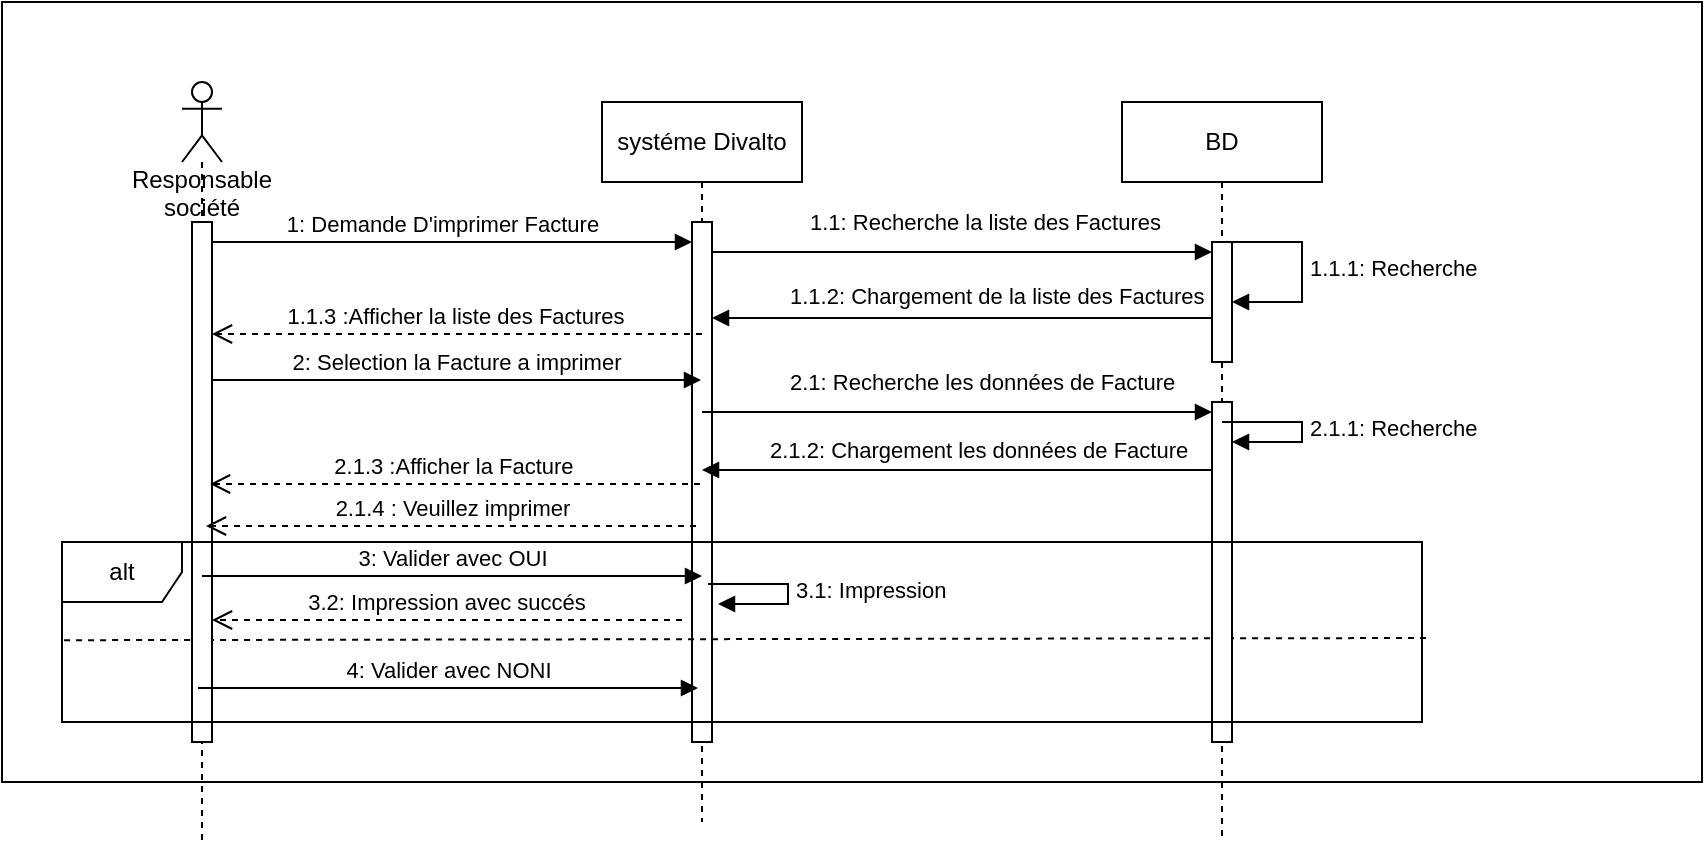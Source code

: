 <mxfile version="21.6.6" type="github">
  <diagram name="Page-1" id="aADl2jtExxr5daYm6iQi">
    <mxGraphModel dx="880" dy="446" grid="1" gridSize="10" guides="1" tooltips="1" connect="1" arrows="1" fold="1" page="1" pageScale="1" pageWidth="827" pageHeight="1169" math="0" shadow="0">
      <root>
        <mxCell id="0" />
        <mxCell id="1" parent="0" />
        <mxCell id="_iYUFisXLncz_Yr8LcwF-18" value="" style="rounded=0;whiteSpace=wrap;html=1;" vertex="1" parent="1">
          <mxGeometry width="850" height="390" as="geometry" />
        </mxCell>
        <mxCell id="_iYUFisXLncz_Yr8LcwF-19" value="systéme Divalto" style="shape=umlLifeline;perimeter=lifelinePerimeter;whiteSpace=wrap;html=1;container=0;dropTarget=0;collapsible=0;recursiveResize=0;outlineConnect=0;portConstraint=eastwest;newEdgeStyle={&quot;edgeStyle&quot;:&quot;elbowEdgeStyle&quot;,&quot;elbow&quot;:&quot;vertical&quot;,&quot;curved&quot;:0,&quot;rounded&quot;:0};" vertex="1" parent="1">
          <mxGeometry x="300" y="50" width="100" height="360" as="geometry" />
        </mxCell>
        <mxCell id="_iYUFisXLncz_Yr8LcwF-20" value="1.1: Recherche la liste des Factures&amp;nbsp;" style="html=1;align=left;spacingLeft=2;endArrow=block;rounded=0;rounded=0;" edge="1" parent="_iYUFisXLncz_Yr8LcwF-19">
          <mxGeometry x="-0.608" y="15" relative="1" as="geometry">
            <mxPoint x="50" y="75" as="sourcePoint" />
            <mxPoint x="305" y="75" as="targetPoint" />
            <mxPoint as="offset" />
          </mxGeometry>
        </mxCell>
        <mxCell id="_iYUFisXLncz_Yr8LcwF-21" value="" style="html=1;points=[];perimeter=orthogonalPerimeter;outlineConnect=0;targetShapes=umlLifeline;portConstraint=eastwest;newEdgeStyle={&quot;edgeStyle&quot;:&quot;elbowEdgeStyle&quot;,&quot;elbow&quot;:&quot;vertical&quot;,&quot;curved&quot;:0,&quot;rounded&quot;:0};" vertex="1" parent="_iYUFisXLncz_Yr8LcwF-19">
          <mxGeometry x="45" y="60" width="10" height="260" as="geometry" />
        </mxCell>
        <mxCell id="_iYUFisXLncz_Yr8LcwF-22" value="1: Demande D&#39;imprimer Facture" style="html=1;verticalAlign=bottom;endArrow=block;edgeStyle=elbowEdgeStyle;elbow=vertical;curved=0;rounded=0;" edge="1" parent="1" target="_iYUFisXLncz_Yr8LcwF-21">
          <mxGeometry relative="1" as="geometry">
            <mxPoint x="95" y="120" as="sourcePoint" />
            <Array as="points">
              <mxPoint x="180" y="120" />
            </Array>
            <mxPoint as="offset" />
          </mxGeometry>
        </mxCell>
        <mxCell id="_iYUFisXLncz_Yr8LcwF-23" value="" style="html=1;verticalAlign=bottom;endArrow=none;dashed=1;endSize=8;elbow=vertical;rounded=0;entryX=0;entryY=0.455;entryDx=0;entryDy=0;entryPerimeter=0;exitX=1.003;exitY=0.445;exitDx=0;exitDy=0;exitPerimeter=0;endFill=0;" edge="1" parent="1">
          <mxGeometry relative="1" as="geometry">
            <mxPoint x="30" y="319.1" as="targetPoint" />
            <mxPoint x="712.04" y="318.0" as="sourcePoint" />
          </mxGeometry>
        </mxCell>
        <mxCell id="_iYUFisXLncz_Yr8LcwF-24" value="2: Selection la Facture a imprimer" style="html=1;verticalAlign=bottom;endArrow=block;edgeStyle=elbowEdgeStyle;elbow=vertical;curved=0;rounded=0;" edge="1" parent="1">
          <mxGeometry x="-0.001" relative="1" as="geometry">
            <mxPoint x="105" y="189" as="sourcePoint" />
            <Array as="points">
              <mxPoint x="190" y="189" />
            </Array>
            <mxPoint x="349.5" y="189" as="targetPoint" />
            <mxPoint as="offset" />
          </mxGeometry>
        </mxCell>
        <mxCell id="_iYUFisXLncz_Yr8LcwF-25" value="&lt;br&gt;&lt;br&gt;&lt;br&gt;&lt;br&gt;&lt;br&gt;Responsable société" style="shape=umlLifeline;perimeter=lifelinePerimeter;whiteSpace=wrap;html=1;container=1;dropTarget=0;collapsible=0;recursiveResize=0;outlineConnect=0;portConstraint=eastwest;newEdgeStyle={&quot;edgeStyle&quot;:&quot;elbowEdgeStyle&quot;,&quot;elbow&quot;:&quot;vertical&quot;,&quot;curved&quot;:0,&quot;rounded&quot;:0};participant=umlActor;align=center;" vertex="1" parent="1">
          <mxGeometry x="90" y="40" width="20" height="380" as="geometry" />
        </mxCell>
        <mxCell id="_iYUFisXLncz_Yr8LcwF-26" value="" style="html=1;points=[];perimeter=orthogonalPerimeter;outlineConnect=0;targetShapes=umlLifeline;portConstraint=eastwest;newEdgeStyle={&quot;edgeStyle&quot;:&quot;elbowEdgeStyle&quot;,&quot;elbow&quot;:&quot;vertical&quot;,&quot;curved&quot;:0,&quot;rounded&quot;:0};" vertex="1" parent="_iYUFisXLncz_Yr8LcwF-25">
          <mxGeometry x="5" y="70" width="10" height="260" as="geometry" />
        </mxCell>
        <mxCell id="_iYUFisXLncz_Yr8LcwF-27" value="BD" style="shape=umlLifeline;perimeter=lifelinePerimeter;whiteSpace=wrap;html=1;container=0;dropTarget=0;collapsible=0;recursiveResize=0;outlineConnect=0;portConstraint=eastwest;newEdgeStyle={&quot;edgeStyle&quot;:&quot;elbowEdgeStyle&quot;,&quot;elbow&quot;:&quot;vertical&quot;,&quot;curved&quot;:0,&quot;rounded&quot;:0};" vertex="1" parent="1">
          <mxGeometry x="560" y="50" width="100" height="370" as="geometry" />
        </mxCell>
        <mxCell id="_iYUFisXLncz_Yr8LcwF-28" value="" style="html=1;points=[];perimeter=orthogonalPerimeter;outlineConnect=0;targetShapes=umlLifeline;portConstraint=eastwest;newEdgeStyle={&quot;edgeStyle&quot;:&quot;elbowEdgeStyle&quot;,&quot;elbow&quot;:&quot;vertical&quot;,&quot;curved&quot;:0,&quot;rounded&quot;:0};" vertex="1" parent="_iYUFisXLncz_Yr8LcwF-27">
          <mxGeometry x="45" y="150" width="10" height="170" as="geometry" />
        </mxCell>
        <mxCell id="_iYUFisXLncz_Yr8LcwF-34" value="" style="html=1;points=[];perimeter=orthogonalPerimeter;outlineConnect=0;targetShapes=umlLifeline;portConstraint=eastwest;newEdgeStyle={&quot;edgeStyle&quot;:&quot;elbowEdgeStyle&quot;,&quot;elbow&quot;:&quot;vertical&quot;,&quot;curved&quot;:0,&quot;rounded&quot;:0};" vertex="1" parent="_iYUFisXLncz_Yr8LcwF-27">
          <mxGeometry x="45" y="70" width="10" height="60" as="geometry" />
        </mxCell>
        <mxCell id="_iYUFisXLncz_Yr8LcwF-29" value="1.1.3 :Afficher la liste des Factures&amp;nbsp;" style="html=1;verticalAlign=bottom;endArrow=open;dashed=1;endSize=8;edgeStyle=elbowEdgeStyle;elbow=vertical;curved=0;rounded=0;" edge="1" parent="1">
          <mxGeometry relative="1" as="geometry">
            <mxPoint x="350" y="165.997" as="sourcePoint" />
            <mxPoint x="105" y="166" as="targetPoint" />
          </mxGeometry>
        </mxCell>
        <mxCell id="_iYUFisXLncz_Yr8LcwF-30" value="alt" style="shape=umlFrame;whiteSpace=wrap;html=1;pointerEvents=0;" vertex="1" parent="1">
          <mxGeometry x="30" y="270" width="680" height="90" as="geometry" />
        </mxCell>
        <mxCell id="_iYUFisXLncz_Yr8LcwF-31" value="3.2: Impression avec succés" style="html=1;verticalAlign=bottom;endArrow=open;dashed=1;endSize=8;edgeStyle=elbowEdgeStyle;elbow=vertical;curved=0;rounded=0;" edge="1" parent="1">
          <mxGeometry x="0.004" relative="1" as="geometry">
            <mxPoint x="340" y="309" as="sourcePoint" />
            <mxPoint x="105" y="309" as="targetPoint" />
            <mxPoint as="offset" />
          </mxGeometry>
        </mxCell>
        <mxCell id="_iYUFisXLncz_Yr8LcwF-35" value="1.1.1: Recherche" style="html=1;align=left;spacingLeft=2;endArrow=block;rounded=0;edgeStyle=orthogonalEdgeStyle;curved=0;rounded=0;" edge="1" parent="1">
          <mxGeometry relative="1" as="geometry">
            <mxPoint x="610" y="120" as="sourcePoint" />
            <Array as="points">
              <mxPoint x="650" y="120" />
              <mxPoint x="650" y="150" />
            </Array>
            <mxPoint x="615" y="150" as="targetPoint" />
          </mxGeometry>
        </mxCell>
        <mxCell id="_iYUFisXLncz_Yr8LcwF-37" value="1.1.2: Chargement de la liste des Factures" style="html=1;align=left;spacingLeft=2;endArrow=block;rounded=0;rounded=0;" edge="1" parent="1">
          <mxGeometry x="0.72" y="-11" relative="1" as="geometry">
            <mxPoint x="605" y="158" as="sourcePoint" />
            <mxPoint x="355" y="158" as="targetPoint" />
            <mxPoint as="offset" />
          </mxGeometry>
        </mxCell>
        <mxCell id="_iYUFisXLncz_Yr8LcwF-38" value="2.1: Recherche les données de Facture&amp;nbsp;" style="html=1;align=left;spacingLeft=2;endArrow=block;rounded=0;rounded=0;" edge="1" parent="1">
          <mxGeometry x="-0.686" y="15" relative="1" as="geometry">
            <mxPoint x="350" y="205" as="sourcePoint" />
            <mxPoint x="605" y="205" as="targetPoint" />
            <mxPoint as="offset" />
          </mxGeometry>
        </mxCell>
        <mxCell id="_iYUFisXLncz_Yr8LcwF-39" value="2.1.2: Chargement les données de Facture" style="html=1;align=left;spacingLeft=2;endArrow=block;rounded=0;rounded=0;" edge="1" parent="1">
          <mxGeometry x="0.765" y="-10" relative="1" as="geometry">
            <mxPoint x="605" y="234" as="sourcePoint" />
            <mxPoint x="350" y="234" as="targetPoint" />
            <mxPoint as="offset" />
          </mxGeometry>
        </mxCell>
        <mxCell id="_iYUFisXLncz_Yr8LcwF-40" value="2.1.1: Recherche" style="html=1;align=left;spacingLeft=2;endArrow=block;rounded=0;edgeStyle=orthogonalEdgeStyle;curved=0;rounded=0;" edge="1" parent="1" target="_iYUFisXLncz_Yr8LcwF-28">
          <mxGeometry relative="1" as="geometry">
            <mxPoint x="610" y="210" as="sourcePoint" />
            <Array as="points">
              <mxPoint x="650" y="210" />
              <mxPoint x="650" y="220" />
            </Array>
            <mxPoint x="615" y="240" as="targetPoint" />
          </mxGeometry>
        </mxCell>
        <mxCell id="_iYUFisXLncz_Yr8LcwF-41" value="2.1.4 : Veuillez imprimer" style="html=1;verticalAlign=bottom;endArrow=open;dashed=1;endSize=8;edgeStyle=elbowEdgeStyle;elbow=vertical;curved=0;rounded=0;" edge="1" parent="1">
          <mxGeometry relative="1" as="geometry">
            <mxPoint x="347" y="261.997" as="sourcePoint" />
            <mxPoint x="102" y="262" as="targetPoint" />
          </mxGeometry>
        </mxCell>
        <mxCell id="_iYUFisXLncz_Yr8LcwF-42" value="2.1.3 :Afficher la Facture&amp;nbsp;" style="html=1;verticalAlign=bottom;endArrow=open;dashed=1;endSize=8;edgeStyle=elbowEdgeStyle;elbow=vertical;curved=0;rounded=0;" edge="1" parent="1">
          <mxGeometry relative="1" as="geometry">
            <mxPoint x="349" y="240.997" as="sourcePoint" />
            <mxPoint x="104" y="241" as="targetPoint" />
          </mxGeometry>
        </mxCell>
        <mxCell id="_iYUFisXLncz_Yr8LcwF-43" value="3: Valider avec OUI" style="html=1;verticalAlign=bottom;endArrow=block;edgeStyle=elbowEdgeStyle;elbow=vertical;curved=0;rounded=0;" edge="1" parent="1">
          <mxGeometry relative="1" as="geometry">
            <mxPoint x="100" y="287" as="sourcePoint" />
            <Array as="points">
              <mxPoint x="185" y="287" />
            </Array>
            <mxPoint as="offset" />
            <mxPoint x="350" y="287" as="targetPoint" />
          </mxGeometry>
        </mxCell>
        <mxCell id="_iYUFisXLncz_Yr8LcwF-44" value="3.1: Impression" style="html=1;align=left;spacingLeft=2;endArrow=block;rounded=0;edgeStyle=orthogonalEdgeStyle;curved=0;rounded=0;" edge="1" parent="1">
          <mxGeometry relative="1" as="geometry">
            <mxPoint x="353" y="291" as="sourcePoint" />
            <Array as="points">
              <mxPoint x="393" y="291" />
              <mxPoint x="393" y="301" />
            </Array>
            <mxPoint x="358" y="301" as="targetPoint" />
          </mxGeometry>
        </mxCell>
        <mxCell id="_iYUFisXLncz_Yr8LcwF-45" value="4: Valider avec NONI" style="html=1;verticalAlign=bottom;endArrow=block;edgeStyle=elbowEdgeStyle;elbow=vertical;curved=0;rounded=0;" edge="1" parent="1">
          <mxGeometry relative="1" as="geometry">
            <mxPoint x="98" y="343" as="sourcePoint" />
            <Array as="points">
              <mxPoint x="183" y="343" />
            </Array>
            <mxPoint as="offset" />
            <mxPoint x="348" y="343" as="targetPoint" />
          </mxGeometry>
        </mxCell>
      </root>
    </mxGraphModel>
  </diagram>
</mxfile>
